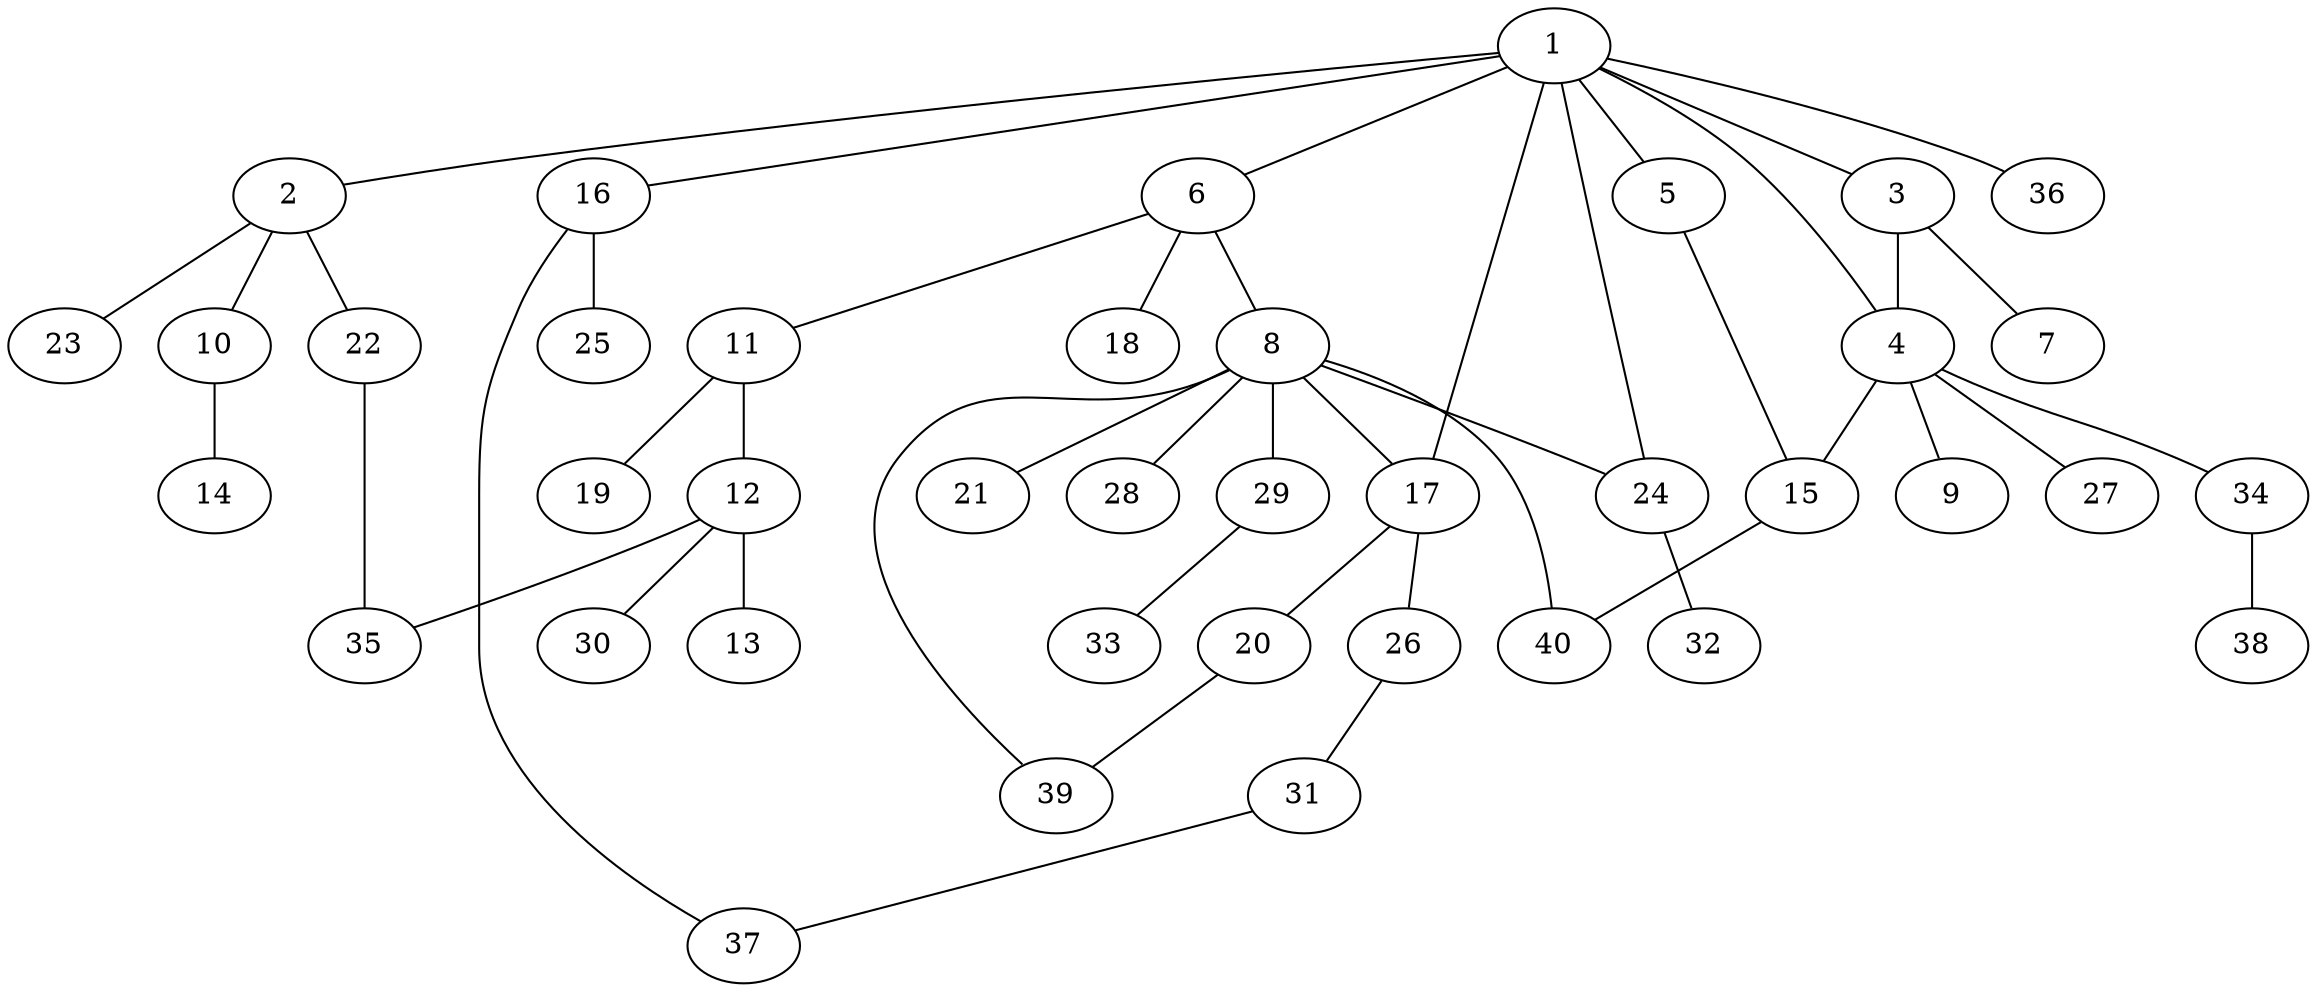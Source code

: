 graph graphname {1--2
1--3
1--4
1--5
1--6
1--16
1--17
1--24
1--36
2--10
2--22
2--23
3--4
3--7
4--9
4--15
4--27
4--34
5--15
6--8
6--11
6--18
8--17
8--21
8--24
8--28
8--29
8--39
8--40
10--14
11--12
11--19
12--13
12--30
12--35
15--40
16--25
16--37
17--20
17--26
20--39
22--35
24--32
26--31
29--33
31--37
34--38
}